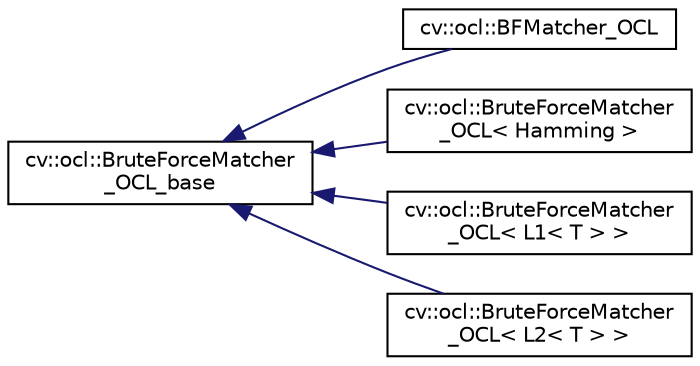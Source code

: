 digraph "Graphical Class Hierarchy"
{
 // LATEX_PDF_SIZE
  edge [fontname="Helvetica",fontsize="10",labelfontname="Helvetica",labelfontsize="10"];
  node [fontname="Helvetica",fontsize="10",shape=record];
  rankdir="LR";
  Node0 [label="cv::ocl::BruteForceMatcher\l_OCL_base",height=0.2,width=0.4,color="black", fillcolor="white", style="filled",URL="$classcv_1_1ocl_1_1_brute_force_matcher___o_c_l__base.html",tooltip=" "];
  Node0 -> Node1 [dir="back",color="midnightblue",fontsize="10",style="solid",fontname="Helvetica"];
  Node1 [label="cv::ocl::BFMatcher_OCL",height=0.2,width=0.4,color="black", fillcolor="white", style="filled",URL="$classcv_1_1ocl_1_1_b_f_matcher___o_c_l.html",tooltip=" "];
  Node0 -> Node2 [dir="back",color="midnightblue",fontsize="10",style="solid",fontname="Helvetica"];
  Node2 [label="cv::ocl::BruteForceMatcher\l_OCL\< Hamming \>",height=0.2,width=0.4,color="black", fillcolor="white", style="filled",URL="$classcv_1_1ocl_1_1_brute_force_matcher___o_c_l_3_01_hamming_01_4.html",tooltip=" "];
  Node0 -> Node3 [dir="back",color="midnightblue",fontsize="10",style="solid",fontname="Helvetica"];
  Node3 [label="cv::ocl::BruteForceMatcher\l_OCL\< L1\< T \> \>",height=0.2,width=0.4,color="black", fillcolor="white", style="filled",URL="$classcv_1_1ocl_1_1_brute_force_matcher___o_c_l_3_01_l1_3_01_t_01_4_01_4.html",tooltip=" "];
  Node0 -> Node4 [dir="back",color="midnightblue",fontsize="10",style="solid",fontname="Helvetica"];
  Node4 [label="cv::ocl::BruteForceMatcher\l_OCL\< L2\< T \> \>",height=0.2,width=0.4,color="black", fillcolor="white", style="filled",URL="$classcv_1_1ocl_1_1_brute_force_matcher___o_c_l_3_01_l2_3_01_t_01_4_01_4.html",tooltip=" "];
}
